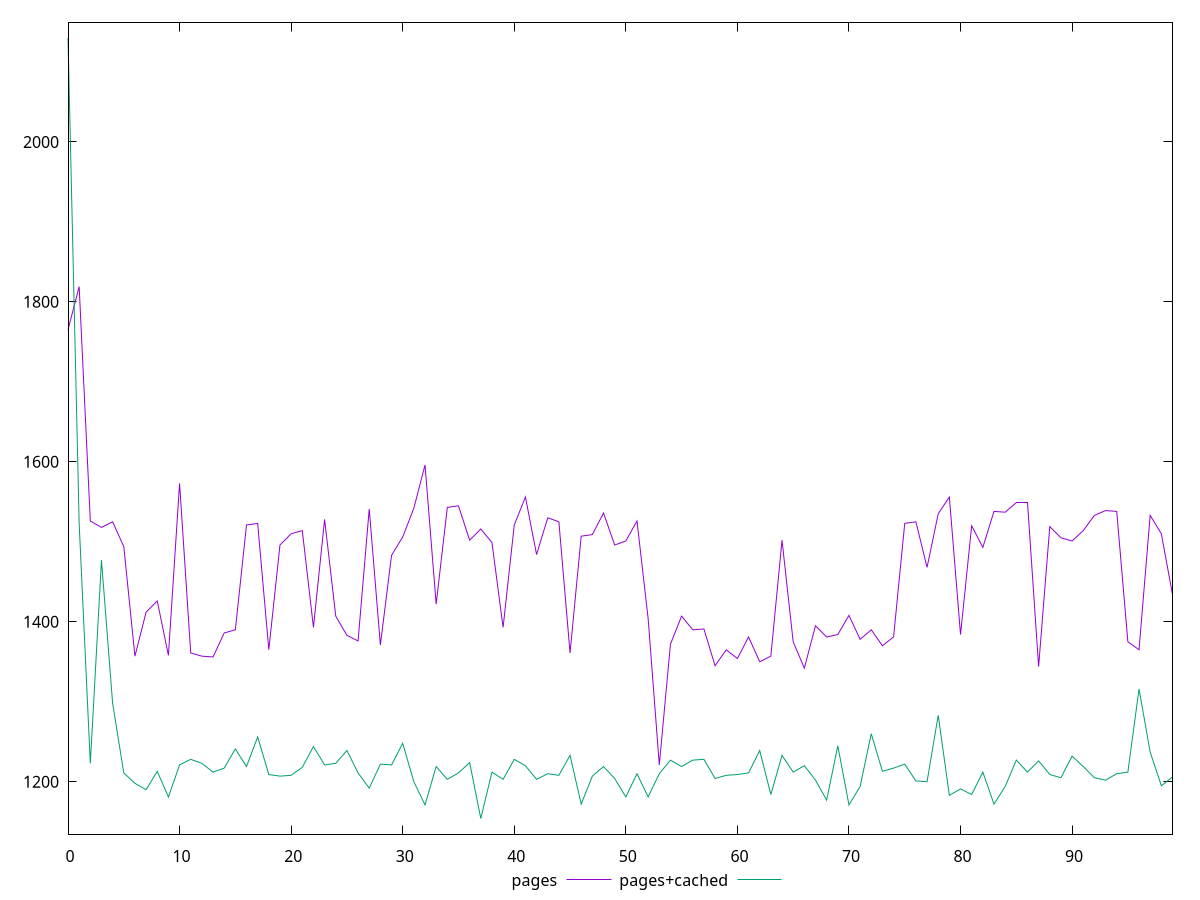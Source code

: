 reset

$pages <<EOF
0 1765
1 1819
2 1526
3 1518
4 1525
5 1494
6 1357
7 1412
8 1426
9 1358
10 1573
11 1361
12 1357
13 1356
14 1386
15 1390
16 1521
17 1523
18 1365
19 1496
20 1510
21 1514
22 1393
23 1528
24 1407
25 1383
26 1376
27 1541
28 1371
29 1483
30 1506
31 1542
32 1596
33 1422
34 1543
35 1545
36 1502
37 1516
38 1499
39 1393
40 1521
41 1556
42 1484
43 1530
44 1525
45 1361
46 1507
47 1509
48 1536
49 1496
50 1501
51 1526
52 1404
53 1221
54 1372
55 1407
56 1390
57 1391
58 1345
59 1365
60 1354
61 1381
62 1350
63 1357
64 1502
65 1375
66 1342
67 1395
68 1381
69 1384
70 1408
71 1378
72 1390
73 1370
74 1381
75 1523
76 1525
77 1468
78 1535
79 1556
80 1384
81 1520
82 1493
83 1538
84 1537
85 1549
86 1549
87 1344
88 1519
89 1505
90 1501
91 1514
92 1533
93 1539
94 1538
95 1375
96 1365
97 1533
98 1510
99 1434
EOF

$pagesCached <<EOF
0 2130
1 1523
2 1223
3 1477
4 1298
5 1211
6 1198
7 1190
8 1213
9 1181
10 1221
11 1228
12 1223
13 1212
14 1217
15 1241
16 1219
17 1256
18 1209
19 1207
20 1208
21 1218
22 1244
23 1221
24 1223
25 1239
26 1211
27 1192
28 1222
29 1221
30 1248
31 1200
32 1171
33 1219
34 1203
35 1211
36 1224
37 1154
38 1212
39 1203
40 1228
41 1220
42 1203
43 1210
44 1208
45 1233
46 1172
47 1207
48 1219
49 1204
50 1181
51 1210
52 1181
53 1210
54 1227
55 1219
56 1227
57 1228
58 1204
59 1208
60 1209
61 1211
62 1239
63 1184
64 1233
65 1212
66 1220
67 1202
68 1177
69 1245
70 1171
71 1194
72 1260
73 1213
74 1217
75 1222
76 1201
77 1200
78 1283
79 1183
80 1191
81 1184
82 1212
83 1172
84 1194
85 1227
86 1212
87 1226
88 1209
89 1205
90 1232
91 1219
92 1205
93 1202
94 1210
95 1212
96 1316
97 1237
98 1195
99 1206
EOF

set key outside below
set xrange [0:99]
set yrange [1134.48:2149.52]
set trange [1134.48:2149.52]
set terminal svg size 640, 520 enhanced background rgb 'white'
set output "report_00017_2021-02-10T15-08-03.406Z/render-blocking-resources/comparison/line/0_vs_1.svg"

plot $pages title "pages" with line, \
     $pagesCached title "pages+cached" with line

reset
